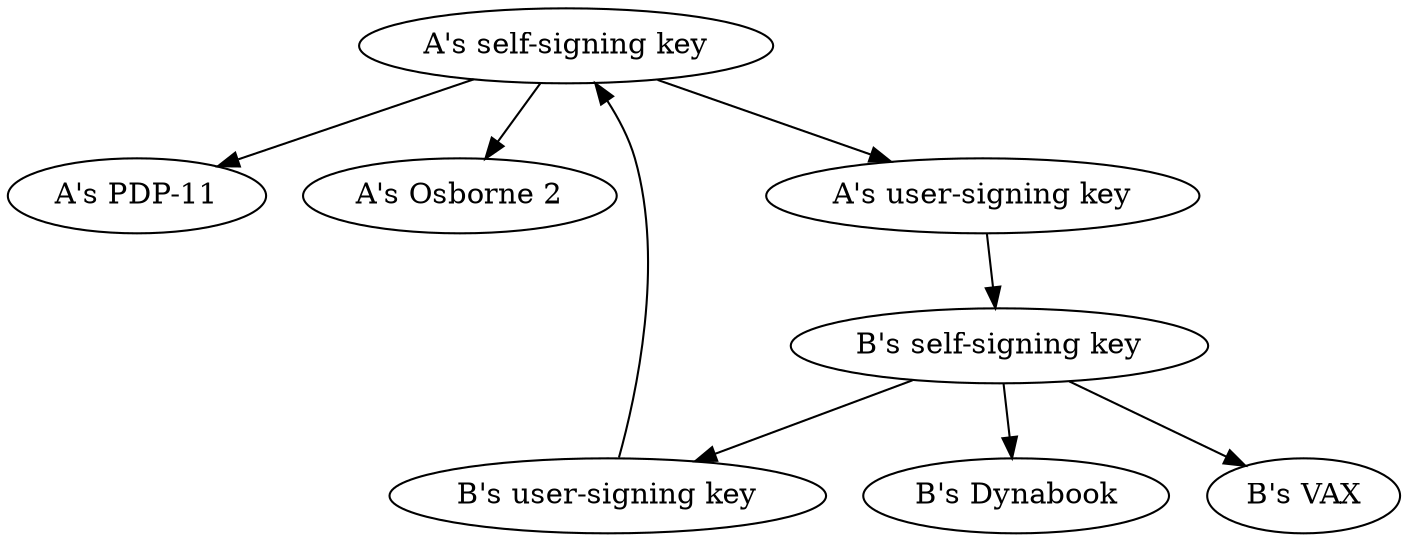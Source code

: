 digraph {
A1 [label="A's PDP-11"]
A2 [label="A's Osborne 2"]
AS [label="A's self-signing key"]
AU [label="A's user-signing key"]
BU [label="B's user-signing key"]
BS [label="B's self-signing key"]
B1 [label="B's Dynabook"]
B2 [label="B's VAX"]
AS -> A1
AS -> A2
AS -> AU
AU -> BS
BS -> BU
BU -> AS
BS -> B1
BS -> B2
}
